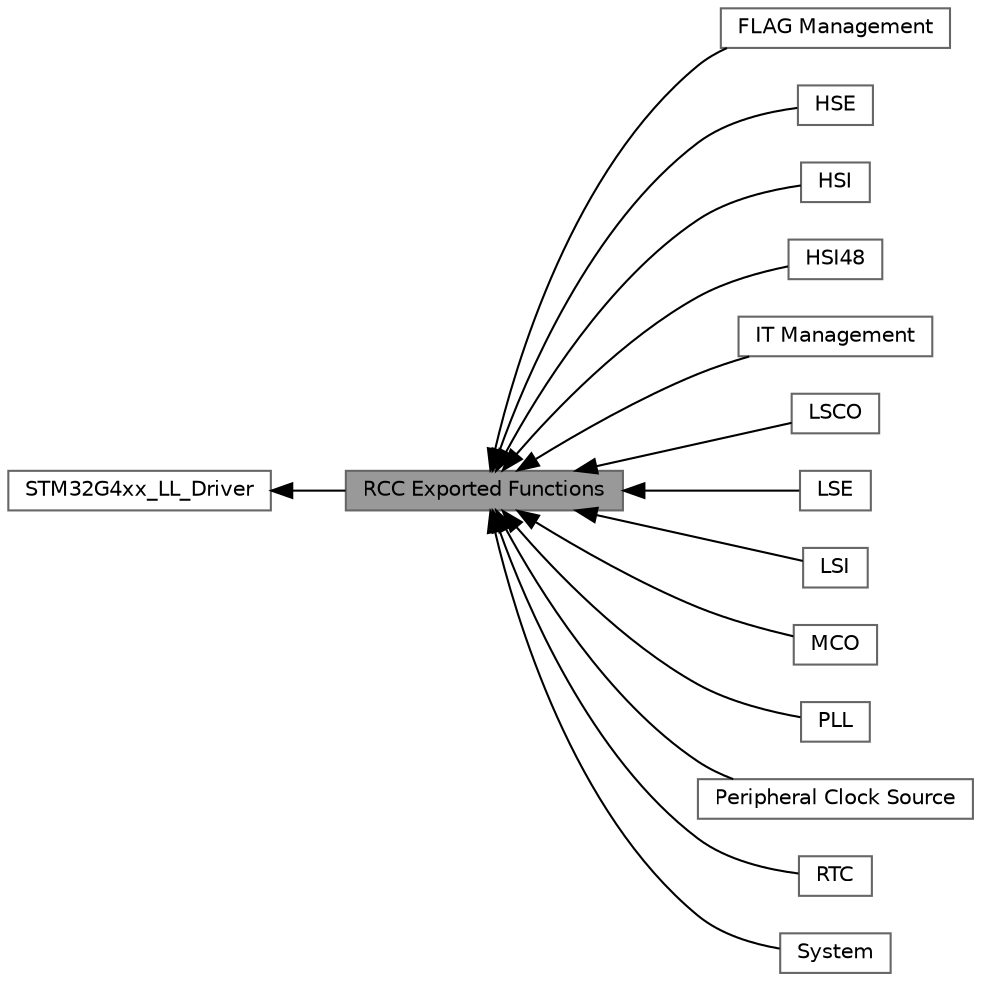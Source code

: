 digraph "RCC Exported Functions"
{
 // LATEX_PDF_SIZE
  bgcolor="transparent";
  edge [fontname=Helvetica,fontsize=10,labelfontname=Helvetica,labelfontsize=10];
  node [fontname=Helvetica,fontsize=10,shape=box,height=0.2,width=0.4];
  rankdir=LR;
  Node14 [label="FLAG Management",height=0.2,width=0.4,color="grey40", fillcolor="white", style="filled",URL="$group___r_c_c___l_l___e_f___f_l_a_g___management.html",tooltip=" "];
  Node3 [label="HSE",height=0.2,width=0.4,color="grey40", fillcolor="white", style="filled",URL="$group___r_c_c___l_l___e_f___h_s_e.html",tooltip=" "];
  Node4 [label="HSI",height=0.2,width=0.4,color="grey40", fillcolor="white", style="filled",URL="$group___r_c_c___l_l___e_f___h_s_i.html",tooltip=" "];
  Node5 [label="HSI48",height=0.2,width=0.4,color="grey40", fillcolor="white", style="filled",URL="$group___r_c_c___l_l___e_f___h_s_i48.html",tooltip=" "];
  Node15 [label="IT Management",height=0.2,width=0.4,color="grey40", fillcolor="white", style="filled",URL="$group___r_c_c___l_l___e_f___i_t___management.html",tooltip=" "];
  Node8 [label="LSCO",height=0.2,width=0.4,color="grey40", fillcolor="white", style="filled",URL="$group___r_c_c___l_l___e_f___l_s_c_o.html",tooltip=" "];
  Node6 [label="LSE",height=0.2,width=0.4,color="grey40", fillcolor="white", style="filled",URL="$group___r_c_c___l_l___e_f___l_s_e.html",tooltip=" "];
  Node7 [label="LSI",height=0.2,width=0.4,color="grey40", fillcolor="white", style="filled",URL="$group___r_c_c___l_l___e_f___l_s_i.html",tooltip=" "];
  Node10 [label="MCO",height=0.2,width=0.4,color="grey40", fillcolor="white", style="filled",URL="$group___r_c_c___l_l___e_f___m_c_o.html",tooltip=" "];
  Node13 [label="PLL",height=0.2,width=0.4,color="grey40", fillcolor="white", style="filled",URL="$group___r_c_c___l_l___e_f___p_l_l.html",tooltip=" "];
  Node11 [label="Peripheral Clock Source",height=0.2,width=0.4,color="grey40", fillcolor="white", style="filled",URL="$group___r_c_c___l_l___e_f___peripheral___clock___source.html",tooltip=" "];
  Node12 [label="RTC",height=0.2,width=0.4,color="grey40", fillcolor="white", style="filled",URL="$group___r_c_c___l_l___e_f___r_t_c.html",tooltip=" "];
  Node9 [label="System",height=0.2,width=0.4,color="grey40", fillcolor="white", style="filled",URL="$group___r_c_c___l_l___e_f___system.html",tooltip=" "];
  Node1 [label="RCC Exported Functions",height=0.2,width=0.4,color="gray40", fillcolor="grey60", style="filled", fontcolor="black",tooltip=" "];
  Node2 [label="STM32G4xx_LL_Driver",height=0.2,width=0.4,color="grey40", fillcolor="white", style="filled",URL="$group___s_t_m32_g4xx___l_l___driver.html",tooltip=" "];
  Node2->Node1 [shape=plaintext, dir="back", style="solid"];
  Node1->Node3 [shape=plaintext, dir="back", style="solid"];
  Node1->Node4 [shape=plaintext, dir="back", style="solid"];
  Node1->Node5 [shape=plaintext, dir="back", style="solid"];
  Node1->Node6 [shape=plaintext, dir="back", style="solid"];
  Node1->Node7 [shape=plaintext, dir="back", style="solid"];
  Node1->Node8 [shape=plaintext, dir="back", style="solid"];
  Node1->Node9 [shape=plaintext, dir="back", style="solid"];
  Node1->Node10 [shape=plaintext, dir="back", style="solid"];
  Node1->Node11 [shape=plaintext, dir="back", style="solid"];
  Node1->Node12 [shape=plaintext, dir="back", style="solid"];
  Node1->Node13 [shape=plaintext, dir="back", style="solid"];
  Node1->Node14 [shape=plaintext, dir="back", style="solid"];
  Node1->Node15 [shape=plaintext, dir="back", style="solid"];
}
